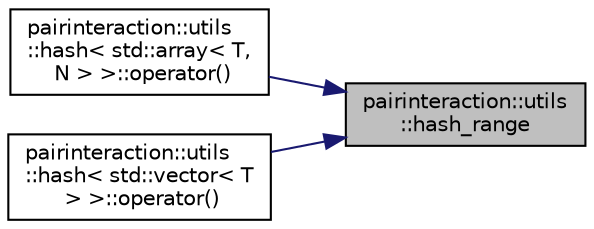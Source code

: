digraph "pairinteraction::utils::hash_range"
{
 // INTERACTIVE_SVG=YES
 // LATEX_PDF_SIZE
  bgcolor="transparent";
  edge [fontname="Helvetica",fontsize="10",labelfontname="Helvetica",labelfontsize="10"];
  node [fontname="Helvetica",fontsize="10",shape=record];
  rankdir="RL";
  Node1 [label="pairinteraction::utils\l::hash_range",height=0.2,width=0.4,color="black", fillcolor="grey75", style="filled", fontcolor="black",tooltip="Combine hashes of values in a range."];
  Node1 -> Node2 [dir="back",color="midnightblue",fontsize="10",style="solid",fontname="Helvetica"];
  Node2 [label="pairinteraction::utils\l::hash\< std::array\< T,\l N \> \>::operator()",height=0.2,width=0.4,color="black",URL="$structpairinteraction_1_1utils_1_1hash_3_01std_1_1array_3_01T_00_01N_01_4_01_4.html#ac0b611195397e954e7e5c1b57871c35b",tooltip=" "];
  Node1 -> Node3 [dir="back",color="midnightblue",fontsize="10",style="solid",fontname="Helvetica"];
  Node3 [label="pairinteraction::utils\l::hash\< std::vector\< T\l \> \>::operator()",height=0.2,width=0.4,color="black",URL="$structpairinteraction_1_1utils_1_1hash_3_01std_1_1vector_3_01T_01_4_01_4.html#a81e6fd9fc7bb7451117c6d316b8e28d4",tooltip=" "];
}
